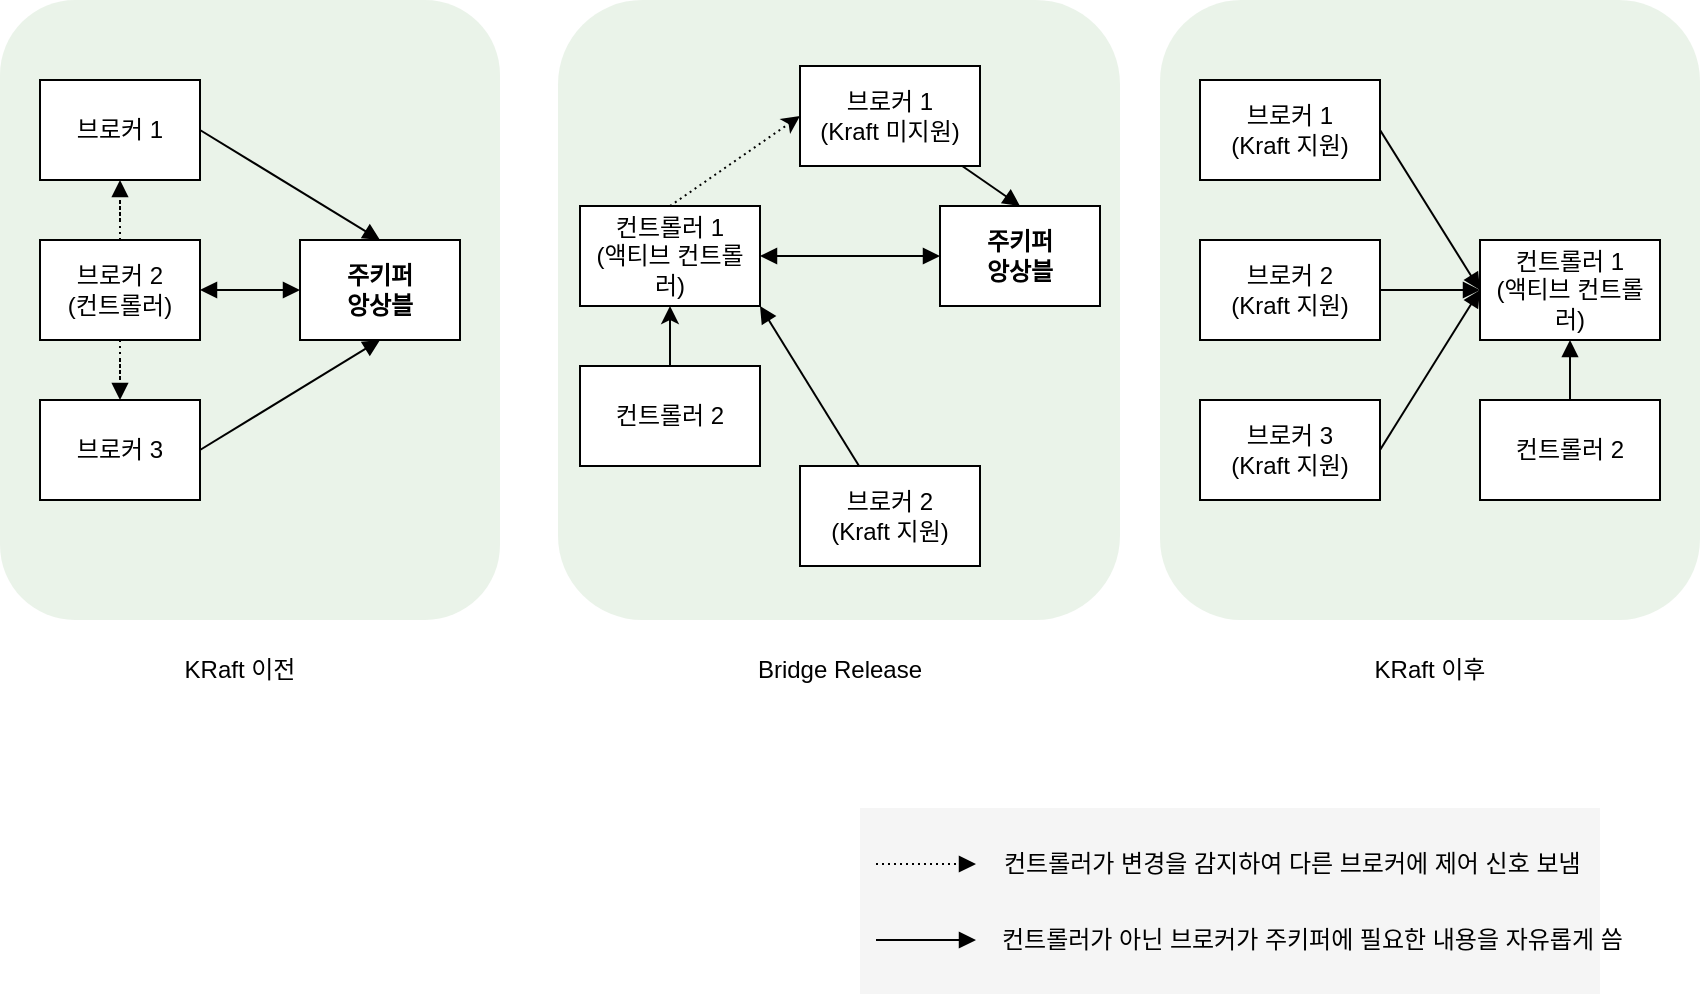 <mxfile version="24.7.17">
  <diagram name="Page-1" id="K2PWD_79bjw08htXg664">
    <mxGraphModel dx="954" dy="821" grid="1" gridSize="10" guides="1" tooltips="1" connect="1" arrows="1" fold="1" page="1" pageScale="1" pageWidth="827" pageHeight="1169" math="0" shadow="0">
      <root>
        <mxCell id="0" />
        <mxCell id="1" parent="0" />
        <mxCell id="ag4Bz5wpgt5ztPrD3Zub-40" value="" style="rounded=0;whiteSpace=wrap;html=1;fillColor=#f5f5f5;fontColor=#333333;strokeColor=none;" vertex="1" parent="1">
          <mxGeometry x="440" y="504" width="370" height="93" as="geometry" />
        </mxCell>
        <mxCell id="ag4Bz5wpgt5ztPrD3Zub-32" value="" style="rounded=1;whiteSpace=wrap;html=1;fillColor=#d5e8d4;strokeColor=none;opacity=50;" vertex="1" parent="1">
          <mxGeometry x="590" y="100" width="270" height="310" as="geometry" />
        </mxCell>
        <mxCell id="ag4Bz5wpgt5ztPrD3Zub-31" value="" style="rounded=1;whiteSpace=wrap;html=1;fillColor=#d5e8d4;strokeColor=none;opacity=50;" vertex="1" parent="1">
          <mxGeometry x="289" y="100" width="281" height="310" as="geometry" />
        </mxCell>
        <mxCell id="ag4Bz5wpgt5ztPrD3Zub-30" value="" style="rounded=1;whiteSpace=wrap;html=1;fillColor=#d5e8d4;strokeColor=none;opacity=50;" vertex="1" parent="1">
          <mxGeometry x="10" y="100" width="250" height="310" as="geometry" />
        </mxCell>
        <mxCell id="ag4Bz5wpgt5ztPrD3Zub-15" style="rounded=0;orthogonalLoop=1;jettySize=auto;html=1;entryX=0.5;entryY=0;entryDx=0;entryDy=0;endArrow=block;endFill=1;exitX=1;exitY=0.5;exitDx=0;exitDy=0;" edge="1" parent="1" source="ag4Bz5wpgt5ztPrD3Zub-1" target="ag4Bz5wpgt5ztPrD3Zub-4">
          <mxGeometry relative="1" as="geometry" />
        </mxCell>
        <mxCell id="ag4Bz5wpgt5ztPrD3Zub-1" value="브로커 1" style="rounded=0;whiteSpace=wrap;html=1;" vertex="1" parent="1">
          <mxGeometry x="30" y="140" width="80" height="50" as="geometry" />
        </mxCell>
        <mxCell id="ag4Bz5wpgt5ztPrD3Zub-16" style="edgeStyle=orthogonalEdgeStyle;rounded=0;orthogonalLoop=1;jettySize=auto;html=1;entryX=0.5;entryY=1;entryDx=0;entryDy=0;endArrow=block;endFill=1;dashed=1;dashPattern=1 2;" edge="1" parent="1" source="ag4Bz5wpgt5ztPrD3Zub-2" target="ag4Bz5wpgt5ztPrD3Zub-1">
          <mxGeometry relative="1" as="geometry" />
        </mxCell>
        <mxCell id="ag4Bz5wpgt5ztPrD3Zub-17" style="edgeStyle=orthogonalEdgeStyle;rounded=0;orthogonalLoop=1;jettySize=auto;html=1;entryX=0.5;entryY=0;entryDx=0;entryDy=0;endArrow=block;endFill=1;dashed=1;dashPattern=1 2;" edge="1" parent="1" source="ag4Bz5wpgt5ztPrD3Zub-2" target="ag4Bz5wpgt5ztPrD3Zub-3">
          <mxGeometry relative="1" as="geometry" />
        </mxCell>
        <mxCell id="ag4Bz5wpgt5ztPrD3Zub-18" style="edgeStyle=orthogonalEdgeStyle;rounded=0;orthogonalLoop=1;jettySize=auto;html=1;entryX=0;entryY=0.5;entryDx=0;entryDy=0;endArrow=block;endFill=1;startArrow=block;startFill=1;" edge="1" parent="1" source="ag4Bz5wpgt5ztPrD3Zub-2" target="ag4Bz5wpgt5ztPrD3Zub-4">
          <mxGeometry relative="1" as="geometry" />
        </mxCell>
        <mxCell id="ag4Bz5wpgt5ztPrD3Zub-2" value="브로커 2&lt;div&gt;(컨트롤러)&lt;/div&gt;" style="rounded=0;whiteSpace=wrap;html=1;" vertex="1" parent="1">
          <mxGeometry x="30" y="220" width="80" height="50" as="geometry" />
        </mxCell>
        <mxCell id="ag4Bz5wpgt5ztPrD3Zub-19" style="rounded=0;orthogonalLoop=1;jettySize=auto;html=1;entryX=0.5;entryY=1;entryDx=0;entryDy=0;endArrow=block;endFill=1;exitX=1;exitY=0.5;exitDx=0;exitDy=0;" edge="1" parent="1" source="ag4Bz5wpgt5ztPrD3Zub-3" target="ag4Bz5wpgt5ztPrD3Zub-4">
          <mxGeometry relative="1" as="geometry" />
        </mxCell>
        <mxCell id="ag4Bz5wpgt5ztPrD3Zub-3" value="브로커 3" style="rounded=0;whiteSpace=wrap;html=1;" vertex="1" parent="1">
          <mxGeometry x="30" y="300" width="80" height="50" as="geometry" />
        </mxCell>
        <mxCell id="ag4Bz5wpgt5ztPrD3Zub-4" value="주키퍼&lt;div&gt;앙상블&lt;/div&gt;" style="rounded=0;whiteSpace=wrap;html=1;fontStyle=1" vertex="1" parent="1">
          <mxGeometry x="160" y="220" width="80" height="50" as="geometry" />
        </mxCell>
        <mxCell id="ag4Bz5wpgt5ztPrD3Zub-20" style="rounded=0;orthogonalLoop=1;jettySize=auto;html=1;entryX=0;entryY=0.5;entryDx=0;entryDy=0;dashed=1;dashPattern=1 2;exitX=0.5;exitY=0;exitDx=0;exitDy=0;" edge="1" parent="1" source="ag4Bz5wpgt5ztPrD3Zub-5" target="ag4Bz5wpgt5ztPrD3Zub-6">
          <mxGeometry relative="1" as="geometry" />
        </mxCell>
        <mxCell id="ag4Bz5wpgt5ztPrD3Zub-23" style="rounded=0;orthogonalLoop=1;jettySize=auto;html=1;entryX=0;entryY=0.5;entryDx=0;entryDy=0;endArrow=block;endFill=1;startArrow=block;startFill=1;" edge="1" parent="1" source="ag4Bz5wpgt5ztPrD3Zub-5" target="ag4Bz5wpgt5ztPrD3Zub-9">
          <mxGeometry relative="1" as="geometry" />
        </mxCell>
        <mxCell id="ag4Bz5wpgt5ztPrD3Zub-5" value="컨트롤러 1&lt;div&gt;(액티브 컨트롤러)&lt;/div&gt;" style="rounded=0;whiteSpace=wrap;html=1;" vertex="1" parent="1">
          <mxGeometry x="300" y="203" width="90" height="50" as="geometry" />
        </mxCell>
        <mxCell id="ag4Bz5wpgt5ztPrD3Zub-24" style="rounded=0;orthogonalLoop=1;jettySize=auto;html=1;entryX=0.5;entryY=0;entryDx=0;entryDy=0;endArrow=block;endFill=1;" edge="1" parent="1" source="ag4Bz5wpgt5ztPrD3Zub-6" target="ag4Bz5wpgt5ztPrD3Zub-9">
          <mxGeometry relative="1" as="geometry" />
        </mxCell>
        <mxCell id="ag4Bz5wpgt5ztPrD3Zub-6" value="브로커 1&lt;div&gt;(Kraft 미지원)&lt;/div&gt;" style="rounded=0;whiteSpace=wrap;html=1;" vertex="1" parent="1">
          <mxGeometry x="410" y="133" width="90" height="50" as="geometry" />
        </mxCell>
        <mxCell id="ag4Bz5wpgt5ztPrD3Zub-22" style="rounded=0;orthogonalLoop=1;jettySize=auto;html=1;entryX=1;entryY=1;entryDx=0;entryDy=0;endArrow=block;endFill=1;" edge="1" parent="1" source="ag4Bz5wpgt5ztPrD3Zub-7" target="ag4Bz5wpgt5ztPrD3Zub-5">
          <mxGeometry relative="1" as="geometry" />
        </mxCell>
        <mxCell id="ag4Bz5wpgt5ztPrD3Zub-7" value="브로커 2&lt;div&gt;(Kraft 지원)&lt;/div&gt;" style="rounded=0;whiteSpace=wrap;html=1;" vertex="1" parent="1">
          <mxGeometry x="410" y="333" width="90" height="50" as="geometry" />
        </mxCell>
        <mxCell id="ag4Bz5wpgt5ztPrD3Zub-21" style="edgeStyle=orthogonalEdgeStyle;rounded=0;orthogonalLoop=1;jettySize=auto;html=1;entryX=0.5;entryY=1;entryDx=0;entryDy=0;" edge="1" parent="1" source="ag4Bz5wpgt5ztPrD3Zub-8" target="ag4Bz5wpgt5ztPrD3Zub-5">
          <mxGeometry relative="1" as="geometry" />
        </mxCell>
        <mxCell id="ag4Bz5wpgt5ztPrD3Zub-8" value="컨트롤러 2" style="rounded=0;whiteSpace=wrap;html=1;" vertex="1" parent="1">
          <mxGeometry x="300" y="283" width="90" height="50" as="geometry" />
        </mxCell>
        <mxCell id="ag4Bz5wpgt5ztPrD3Zub-9" value="주키퍼&lt;div&gt;앙상블&lt;/div&gt;" style="rounded=0;whiteSpace=wrap;html=1;fontStyle=1" vertex="1" parent="1">
          <mxGeometry x="480" y="203" width="80" height="50" as="geometry" />
        </mxCell>
        <mxCell id="ag4Bz5wpgt5ztPrD3Zub-26" style="rounded=0;orthogonalLoop=1;jettySize=auto;html=1;entryX=0;entryY=0.5;entryDx=0;entryDy=0;endArrow=block;endFill=1;exitX=1;exitY=0.5;exitDx=0;exitDy=0;" edge="1" parent="1" source="ag4Bz5wpgt5ztPrD3Zub-10" target="ag4Bz5wpgt5ztPrD3Zub-13">
          <mxGeometry relative="1" as="geometry" />
        </mxCell>
        <mxCell id="ag4Bz5wpgt5ztPrD3Zub-10" value="브로커 1&lt;div&gt;(Kraft 지원)&lt;/div&gt;" style="rounded=0;whiteSpace=wrap;html=1;" vertex="1" parent="1">
          <mxGeometry x="610" y="140" width="90" height="50" as="geometry" />
        </mxCell>
        <mxCell id="ag4Bz5wpgt5ztPrD3Zub-27" style="rounded=0;orthogonalLoop=1;jettySize=auto;html=1;entryX=0;entryY=0.5;entryDx=0;entryDy=0;endArrow=block;endFill=1;" edge="1" parent="1" source="ag4Bz5wpgt5ztPrD3Zub-11" target="ag4Bz5wpgt5ztPrD3Zub-13">
          <mxGeometry relative="1" as="geometry" />
        </mxCell>
        <mxCell id="ag4Bz5wpgt5ztPrD3Zub-11" value="브로커 2&lt;div&gt;(Kraft 지원)&lt;/div&gt;" style="rounded=0;whiteSpace=wrap;html=1;" vertex="1" parent="1">
          <mxGeometry x="610" y="220" width="90" height="50" as="geometry" />
        </mxCell>
        <mxCell id="ag4Bz5wpgt5ztPrD3Zub-28" style="rounded=0;orthogonalLoop=1;jettySize=auto;html=1;entryX=0;entryY=0.5;entryDx=0;entryDy=0;endArrow=block;endFill=1;exitX=1;exitY=0.5;exitDx=0;exitDy=0;" edge="1" parent="1" source="ag4Bz5wpgt5ztPrD3Zub-12" target="ag4Bz5wpgt5ztPrD3Zub-13">
          <mxGeometry relative="1" as="geometry" />
        </mxCell>
        <mxCell id="ag4Bz5wpgt5ztPrD3Zub-12" value="브로커 3&lt;div&gt;(Kraft 지원)&lt;/div&gt;" style="rounded=0;whiteSpace=wrap;html=1;" vertex="1" parent="1">
          <mxGeometry x="610" y="300" width="90" height="50" as="geometry" />
        </mxCell>
        <mxCell id="ag4Bz5wpgt5ztPrD3Zub-13" value="컨트롤러 1&lt;div&gt;(액티브 컨트롤러)&lt;/div&gt;" style="rounded=0;whiteSpace=wrap;html=1;" vertex="1" parent="1">
          <mxGeometry x="750" y="220" width="90" height="50" as="geometry" />
        </mxCell>
        <mxCell id="ag4Bz5wpgt5ztPrD3Zub-29" style="edgeStyle=orthogonalEdgeStyle;rounded=0;orthogonalLoop=1;jettySize=auto;html=1;entryX=0.5;entryY=1;entryDx=0;entryDy=0;endArrow=block;endFill=1;" edge="1" parent="1" source="ag4Bz5wpgt5ztPrD3Zub-14" target="ag4Bz5wpgt5ztPrD3Zub-13">
          <mxGeometry relative="1" as="geometry" />
        </mxCell>
        <mxCell id="ag4Bz5wpgt5ztPrD3Zub-14" value="컨트롤러 2" style="rounded=0;whiteSpace=wrap;html=1;" vertex="1" parent="1">
          <mxGeometry x="750" y="300" width="90" height="50" as="geometry" />
        </mxCell>
        <mxCell id="ag4Bz5wpgt5ztPrD3Zub-33" value="KRaft 이전" style="text;html=1;align=center;verticalAlign=middle;whiteSpace=wrap;rounded=0;" vertex="1" parent="1">
          <mxGeometry x="100" y="420" width="60" height="30" as="geometry" />
        </mxCell>
        <mxCell id="ag4Bz5wpgt5ztPrD3Zub-34" value="Bridge Release" style="text;html=1;align=center;verticalAlign=middle;whiteSpace=wrap;rounded=0;" vertex="1" parent="1">
          <mxGeometry x="379.5" y="420" width="100" height="30" as="geometry" />
        </mxCell>
        <mxCell id="ag4Bz5wpgt5ztPrD3Zub-35" value="KRaft 이후" style="text;html=1;align=center;verticalAlign=middle;whiteSpace=wrap;rounded=0;" vertex="1" parent="1">
          <mxGeometry x="695" y="420" width="60" height="30" as="geometry" />
        </mxCell>
        <mxCell id="ag4Bz5wpgt5ztPrD3Zub-36" style="edgeStyle=orthogonalEdgeStyle;rounded=0;orthogonalLoop=1;jettySize=auto;html=1;endArrow=block;endFill=1;dashed=1;dashPattern=1 2;" edge="1" parent="1">
          <mxGeometry relative="1" as="geometry">
            <mxPoint x="448" y="532" as="sourcePoint" />
            <mxPoint x="498" y="532" as="targetPoint" />
          </mxGeometry>
        </mxCell>
        <mxCell id="ag4Bz5wpgt5ztPrD3Zub-37" style="edgeStyle=orthogonalEdgeStyle;rounded=0;orthogonalLoop=1;jettySize=auto;html=1;endArrow=block;endFill=1;" edge="1" parent="1">
          <mxGeometry relative="1" as="geometry">
            <mxPoint x="448" y="570" as="sourcePoint" />
            <mxPoint x="498" y="570" as="targetPoint" />
          </mxGeometry>
        </mxCell>
        <mxCell id="ag4Bz5wpgt5ztPrD3Zub-38" value="컨트롤러가 변경을 감지하여 다른 브로커에 제어 신호 보냄" style="text;html=1;align=left;verticalAlign=middle;whiteSpace=wrap;rounded=0;" vertex="1" parent="1">
          <mxGeometry x="510" y="517" width="330" height="30" as="geometry" />
        </mxCell>
        <mxCell id="ag4Bz5wpgt5ztPrD3Zub-39" value="컨트롤러가 아닌 브로커가 주키퍼에 필요한 내용을 자유롭게 씀" style="text;html=1;align=left;verticalAlign=middle;whiteSpace=wrap;rounded=0;" vertex="1" parent="1">
          <mxGeometry x="509" y="555" width="330" height="30" as="geometry" />
        </mxCell>
      </root>
    </mxGraphModel>
  </diagram>
</mxfile>
